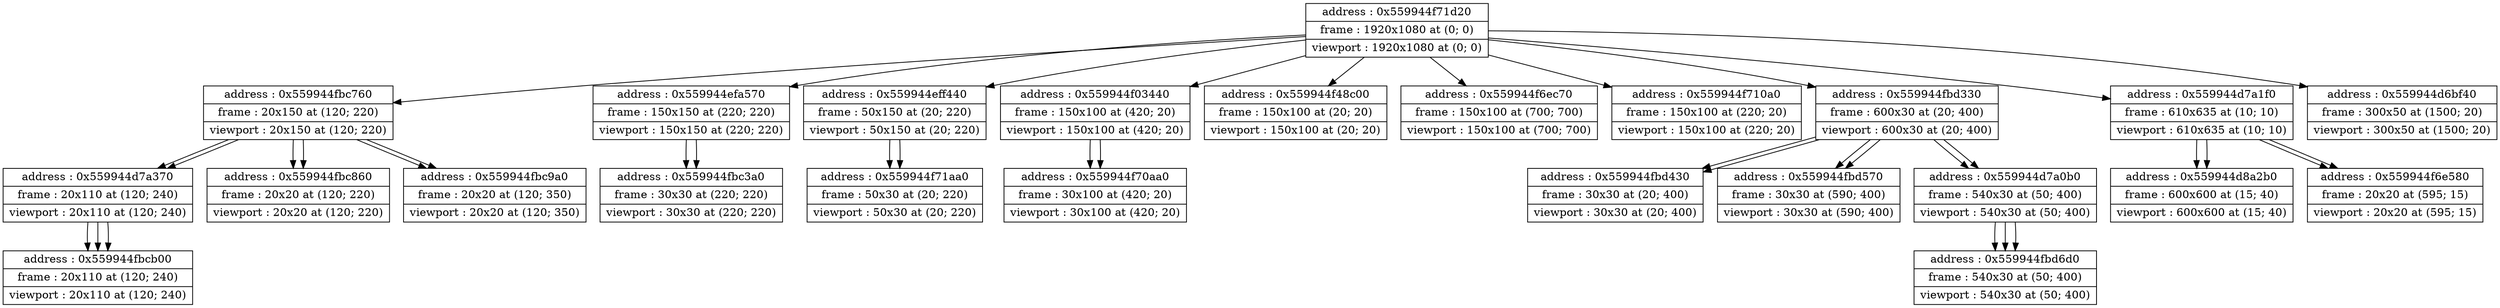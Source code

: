 digraph {
	node [shape=record]
	node0x559944d7a370 [label = "{address : 0x559944d7a370 |frame : 20x110 at (120; 240) |viewport : 20x110 at (120; 240)}"];

	 node0x559944d7a370 -> node0x559944fbcb00 [color=black];
	node0x559944fbcb00 [label = "{address : 0x559944fbcb00 |frame : 20x110 at (120; 240) |viewport : 20x110 at (120; 240)}"];

	node0x559944fbc760 [label = "{address : 0x559944fbc760 |frame : 20x150 at (120; 220) |viewport : 20x150 at (120; 220)}"];

	 node0x559944fbc760 -> node0x559944fbc860 [color=black];
	node0x559944fbc860 [label = "{address : 0x559944fbc860 |frame : 20x20 at (120; 220) |viewport : 20x20 at (120; 220)}"];

	 node0x559944fbc760 -> node0x559944fbc9a0 [color=black];
	node0x559944fbc9a0 [label = "{address : 0x559944fbc9a0 |frame : 20x20 at (120; 350) |viewport : 20x20 at (120; 350)}"];

	 node0x559944fbc760 -> node0x559944d7a370 [color=black];
	node0x559944d7a370 [label = "{address : 0x559944d7a370 |frame : 20x110 at (120; 240) |viewport : 20x110 at (120; 240)}"];

	 node0x559944d7a370 -> node0x559944fbcb00 [color=black];
	node0x559944fbcb00 [label = "{address : 0x559944fbcb00 |frame : 20x110 at (120; 240) |viewport : 20x110 at (120; 240)}"];

	node0x559944fbc860 [label = "{address : 0x559944fbc860 |frame : 20x20 at (120; 220) |viewport : 20x20 at (120; 220)}"];

	node0x559944efa570 [label = "{address : 0x559944efa570 |frame : 150x150 at (220; 220) |viewport : 150x150 at (220; 220)}"];

	 node0x559944efa570 -> node0x559944fbc3a0 [color=black];
	node0x559944fbc3a0 [label = "{address : 0x559944fbc3a0 |frame : 30x30 at (220; 220) |viewport : 30x30 at (220; 220)}"];

	node0x559944eff440 [label = "{address : 0x559944eff440 |frame : 50x150 at (20; 220) |viewport : 50x150 at (20; 220)}"];

	 node0x559944eff440 -> node0x559944f71aa0 [color=black];
	node0x559944f71aa0 [label = "{address : 0x559944f71aa0 |frame : 50x30 at (20; 220) |viewport : 50x30 at (20; 220)}"];

	node0x559944f71aa0 [label = "{address : 0x559944f71aa0 |frame : 50x30 at (20; 220) |viewport : 50x30 at (20; 220)}"];

	node0x559944f03440 [label = "{address : 0x559944f03440 |frame : 150x100 at (420; 20) |viewport : 150x100 at (420; 20)}"];

	 node0x559944f03440 -> node0x559944f70aa0 [color=black];
	node0x559944f70aa0 [label = "{address : 0x559944f70aa0 |frame : 30x100 at (420; 20) |viewport : 30x100 at (420; 20)}"];

	node0x559944fbc9a0 [label = "{address : 0x559944fbc9a0 |frame : 20x20 at (120; 350) |viewport : 20x20 at (120; 350)}"];

	node0x559944f48c00 [label = "{address : 0x559944f48c00 |frame : 150x100 at (20; 20) |viewport : 150x100 at (20; 20)}"];

	node0x559944f6ec70 [label = "{address : 0x559944f6ec70 |frame : 150x100 at (700; 700) |viewport : 150x100 at (700; 700)}"];

	node0x559944f710a0 [label = "{address : 0x559944f710a0 |frame : 150x100 at (220; 20) |viewport : 150x100 at (220; 20)}"];

	node0x559944fbcb00 [label = "{address : 0x559944fbcb00 |frame : 20x110 at (120; 240) |viewport : 20x110 at (120; 240)}"];

	node0x559944fbc3a0 [label = "{address : 0x559944fbc3a0 |frame : 30x30 at (220; 220) |viewport : 30x30 at (220; 220)}"];

	node0x559944f71d20 [label = "{address : 0x559944f71d20 |frame : 1920x1080 at (0; 0) |viewport : 1920x1080 at (0; 0)}"];

	 node0x559944f71d20 -> node0x559944f48c00 [color=black];
	node0x559944f48c00 [label = "{address : 0x559944f48c00 |frame : 150x100 at (20; 20) |viewport : 150x100 at (20; 20)}"];

	 node0x559944f71d20 -> node0x559944f710a0 [color=black];
	node0x559944f710a0 [label = "{address : 0x559944f710a0 |frame : 150x100 at (220; 20) |viewport : 150x100 at (220; 20)}"];

	 node0x559944f71d20 -> node0x559944f03440 [color=black];
	node0x559944f03440 [label = "{address : 0x559944f03440 |frame : 150x100 at (420; 20) |viewport : 150x100 at (420; 20)}"];

	 node0x559944f03440 -> node0x559944f70aa0 [color=black];
	node0x559944f70aa0 [label = "{address : 0x559944f70aa0 |frame : 30x100 at (420; 20) |viewport : 30x100 at (420; 20)}"];

	 node0x559944f71d20 -> node0x559944eff440 [color=black];
	node0x559944eff440 [label = "{address : 0x559944eff440 |frame : 50x150 at (20; 220) |viewport : 50x150 at (20; 220)}"];

	 node0x559944eff440 -> node0x559944f71aa0 [color=black];
	node0x559944f71aa0 [label = "{address : 0x559944f71aa0 |frame : 50x30 at (20; 220) |viewport : 50x30 at (20; 220)}"];

	 node0x559944f71d20 -> node0x559944efa570 [color=black];
	node0x559944efa570 [label = "{address : 0x559944efa570 |frame : 150x150 at (220; 220) |viewport : 150x150 at (220; 220)}"];

	 node0x559944efa570 -> node0x559944fbc3a0 [color=black];
	node0x559944fbc3a0 [label = "{address : 0x559944fbc3a0 |frame : 30x30 at (220; 220) |viewport : 30x30 at (220; 220)}"];

	 node0x559944f71d20 -> node0x559944fbc760 [color=black];
	node0x559944fbc760 [label = "{address : 0x559944fbc760 |frame : 20x150 at (120; 220) |viewport : 20x150 at (120; 220)}"];

	 node0x559944fbc760 -> node0x559944fbc860 [color=black];
	node0x559944fbc860 [label = "{address : 0x559944fbc860 |frame : 20x20 at (120; 220) |viewport : 20x20 at (120; 220)}"];

	 node0x559944fbc760 -> node0x559944fbc9a0 [color=black];
	node0x559944fbc9a0 [label = "{address : 0x559944fbc9a0 |frame : 20x20 at (120; 350) |viewport : 20x20 at (120; 350)}"];

	 node0x559944fbc760 -> node0x559944d7a370 [color=black];
	node0x559944d7a370 [label = "{address : 0x559944d7a370 |frame : 20x110 at (120; 240) |viewport : 20x110 at (120; 240)}"];

	 node0x559944d7a370 -> node0x559944fbcb00 [color=black];
	node0x559944fbcb00 [label = "{address : 0x559944fbcb00 |frame : 20x110 at (120; 240) |viewport : 20x110 at (120; 240)}"];

	 node0x559944f71d20 -> node0x559944fbd330 [color=black];
	node0x559944fbd330 [label = "{address : 0x559944fbd330 |frame : 600x30 at (20; 400) |viewport : 600x30 at (20; 400)}"];

	 node0x559944fbd330 -> node0x559944fbd430 [color=black];
	node0x559944fbd430 [label = "{address : 0x559944fbd430 |frame : 30x30 at (20; 400) |viewport : 30x30 at (20; 400)}"];

	 node0x559944fbd330 -> node0x559944fbd570 [color=black];
	node0x559944fbd570 [label = "{address : 0x559944fbd570 |frame : 30x30 at (590; 400) |viewport : 30x30 at (590; 400)}"];

	 node0x559944fbd330 -> node0x559944d7a0b0 [color=black];
	node0x559944d7a0b0 [label = "{address : 0x559944d7a0b0 |frame : 540x30 at (50; 400) |viewport : 540x30 at (50; 400)}"];

	 node0x559944d7a0b0 -> node0x559944fbd6d0 [color=black];
	node0x559944fbd6d0 [label = "{address : 0x559944fbd6d0 |frame : 540x30 at (50; 400) |viewport : 540x30 at (50; 400)}"];

	 node0x559944f71d20 -> node0x559944d7a1f0 [color=black];
	node0x559944d7a1f0 [label = "{address : 0x559944d7a1f0 |frame : 610x635 at (10; 10) |viewport : 610x635 at (10; 10)}"];

	 node0x559944d7a1f0 -> node0x559944d8a2b0 [color=black];
	node0x559944d8a2b0 [label = "{address : 0x559944d8a2b0 |frame : 600x600 at (15; 40) |viewport : 600x600 at (15; 40)}"];

	 node0x559944d7a1f0 -> node0x559944f6e580 [color=black];
	node0x559944f6e580 [label = "{address : 0x559944f6e580 |frame : 20x20 at (595; 15) |viewport : 20x20 at (595; 15)}"];

	 node0x559944f71d20 -> node0x559944d6bf40 [color=black];
	node0x559944d6bf40 [label = "{address : 0x559944d6bf40 |frame : 300x50 at (1500; 20) |viewport : 300x50 at (1500; 20)}"];

	 node0x559944f71d20 -> node0x559944f6ec70 [color=black];
	node0x559944f6ec70 [label = "{address : 0x559944f6ec70 |frame : 150x100 at (700; 700) |viewport : 150x100 at (700; 700)}"];

	node0x559944fbd430 [label = "{address : 0x559944fbd430 |frame : 30x30 at (20; 400) |viewport : 30x30 at (20; 400)}"];

	node0x559944fbd570 [label = "{address : 0x559944fbd570 |frame : 30x30 at (590; 400) |viewport : 30x30 at (590; 400)}"];

	node0x559944fbd6d0 [label = "{address : 0x559944fbd6d0 |frame : 540x30 at (50; 400) |viewport : 540x30 at (50; 400)}"];

	node0x559944fbd330 [label = "{address : 0x559944fbd330 |frame : 600x30 at (20; 400) |viewport : 600x30 at (20; 400)}"];

	 node0x559944fbd330 -> node0x559944fbd430 [color=black];
	node0x559944fbd430 [label = "{address : 0x559944fbd430 |frame : 30x30 at (20; 400) |viewport : 30x30 at (20; 400)}"];

	 node0x559944fbd330 -> node0x559944fbd570 [color=black];
	node0x559944fbd570 [label = "{address : 0x559944fbd570 |frame : 30x30 at (590; 400) |viewport : 30x30 at (590; 400)}"];

	 node0x559944fbd330 -> node0x559944d7a0b0 [color=black];
	node0x559944d7a0b0 [label = "{address : 0x559944d7a0b0 |frame : 540x30 at (50; 400) |viewport : 540x30 at (50; 400)}"];

	 node0x559944d7a0b0 -> node0x559944fbd6d0 [color=black];
	node0x559944fbd6d0 [label = "{address : 0x559944fbd6d0 |frame : 540x30 at (50; 400) |viewport : 540x30 at (50; 400)}"];

	node0x559944d7a0b0 [label = "{address : 0x559944d7a0b0 |frame : 540x30 at (50; 400) |viewport : 540x30 at (50; 400)}"];

	 node0x559944d7a0b0 -> node0x559944fbd6d0 [color=black];
	node0x559944fbd6d0 [label = "{address : 0x559944fbd6d0 |frame : 540x30 at (50; 400) |viewport : 540x30 at (50; 400)}"];

	node0x559944d8a2b0 [label = "{address : 0x559944d8a2b0 |frame : 600x600 at (15; 40) |viewport : 600x600 at (15; 40)}"];

	node0x559944f6e580 [label = "{address : 0x559944f6e580 |frame : 20x20 at (595; 15) |viewport : 20x20 at (595; 15)}"];

	node0x559944d7a1f0 [label = "{address : 0x559944d7a1f0 |frame : 610x635 at (10; 10) |viewport : 610x635 at (10; 10)}"];

	 node0x559944d7a1f0 -> node0x559944d8a2b0 [color=black];
	node0x559944d8a2b0 [label = "{address : 0x559944d8a2b0 |frame : 600x600 at (15; 40) |viewport : 600x600 at (15; 40)}"];

	 node0x559944d7a1f0 -> node0x559944f6e580 [color=black];
	node0x559944f6e580 [label = "{address : 0x559944f6e580 |frame : 20x20 at (595; 15) |viewport : 20x20 at (595; 15)}"];

	node0x559944f70aa0 [label = "{address : 0x559944f70aa0 |frame : 30x100 at (420; 20) |viewport : 30x100 at (420; 20)}"];

	node0x559944d6bf40 [label = "{address : 0x559944d6bf40 |frame : 300x50 at (1500; 20) |viewport : 300x50 at (1500; 20)}"];

}
